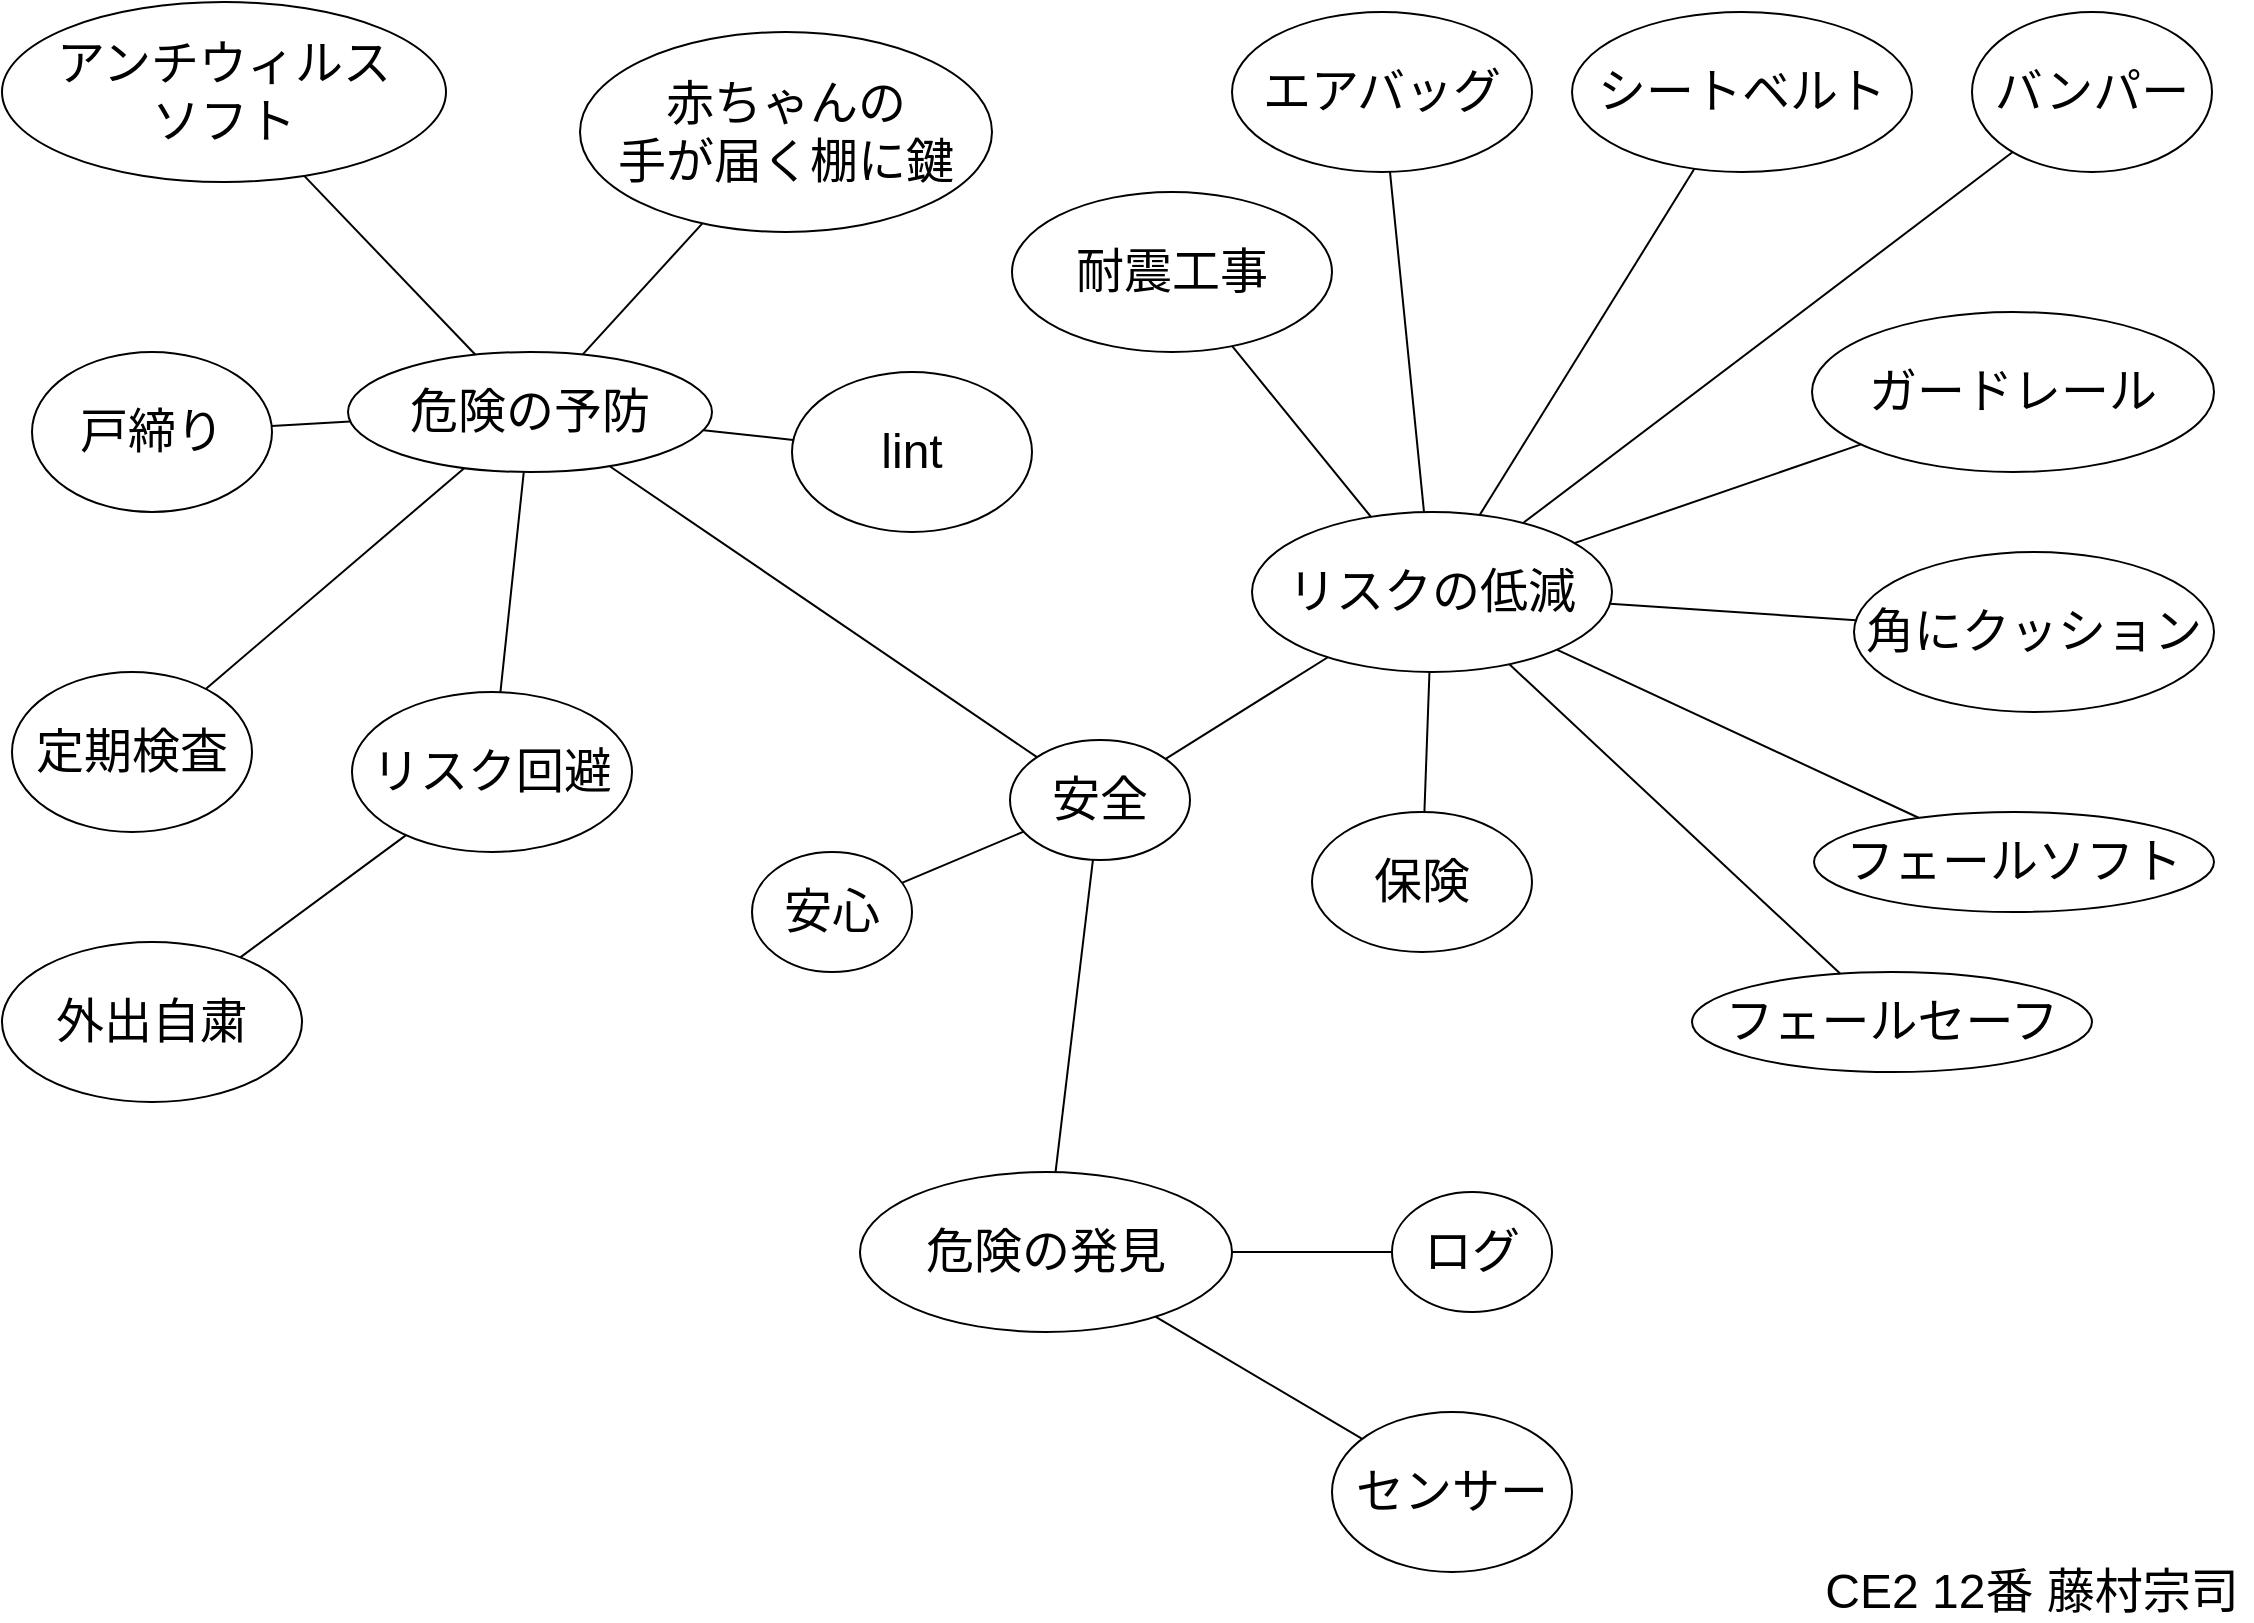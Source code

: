 <mxfile version="14.9.2" type="device"><diagram id="TsHhQK8fT0AMn9Pa0o59" name="Page-1"><mxGraphModel dx="2017" dy="1079" grid="1" gridSize="10" guides="1" tooltips="1" connect="1" arrows="1" fold="1" page="1" pageScale="1" pageWidth="1169" pageHeight="827" math="0" shadow="0"><root><mxCell id="0"/><mxCell id="1" parent="0"/><mxCell id="tZTWEXPNqVALKoh3YZx0-1" value="安全" style="ellipse;whiteSpace=wrap;html=1;fontSize=24;" vertex="1" parent="1"><mxGeometry x="539" y="384" width="90" height="60" as="geometry"/></mxCell><mxCell id="tZTWEXPNqVALKoh3YZx0-2" value="CE2 12番 藤村宗司" style="text;html=1;strokeColor=none;fillColor=none;align=center;verticalAlign=middle;whiteSpace=wrap;rounded=0;fontSize=24;" vertex="1" parent="1"><mxGeometry x="940" y="800" width="220" height="20" as="geometry"/></mxCell><mxCell id="tZTWEXPNqVALKoh3YZx0-4" value="リスクの低減" style="ellipse;whiteSpace=wrap;html=1;fontSize=24;" vertex="1" parent="1"><mxGeometry x="660" y="270" width="180" height="80" as="geometry"/></mxCell><mxCell id="tZTWEXPNqVALKoh3YZx0-5" value="安心" style="ellipse;whiteSpace=wrap;html=1;fontSize=24;" vertex="1" parent="1"><mxGeometry x="410" y="440" width="80" height="60" as="geometry"/></mxCell><mxCell id="tZTWEXPNqVALKoh3YZx0-7" value="" style="endArrow=none;html=1;fontSize=24;" edge="1" parent="1" source="tZTWEXPNqVALKoh3YZx0-1" target="tZTWEXPNqVALKoh3YZx0-4"><mxGeometry width="50" height="50" relative="1" as="geometry"><mxPoint x="340" y="350" as="sourcePoint"/><mxPoint x="390" y="300" as="targetPoint"/></mxGeometry></mxCell><mxCell id="tZTWEXPNqVALKoh3YZx0-8" value="" style="endArrow=none;html=1;fontSize=24;" edge="1" parent="1" source="tZTWEXPNqVALKoh3YZx0-1" target="tZTWEXPNqVALKoh3YZx0-5"><mxGeometry width="50" height="50" relative="1" as="geometry"><mxPoint x="624.14" y="401.723" as="sourcePoint"/><mxPoint x="693.262" y="350.664" as="targetPoint"/></mxGeometry></mxCell><mxCell id="tZTWEXPNqVALKoh3YZx0-10" value="フェールセーフ" style="ellipse;whiteSpace=wrap;html=1;fontSize=24;" vertex="1" parent="1"><mxGeometry x="880" y="500" width="200" height="50" as="geometry"/></mxCell><mxCell id="tZTWEXPNqVALKoh3YZx0-12" value="危険の予防" style="ellipse;whiteSpace=wrap;html=1;fontSize=24;" vertex="1" parent="1"><mxGeometry x="208" y="190" width="182" height="60" as="geometry"/></mxCell><mxCell id="tZTWEXPNqVALKoh3YZx0-13" value="" style="endArrow=none;html=1;fontSize=24;" edge="1" parent="1" source="tZTWEXPNqVALKoh3YZx0-4" target="tZTWEXPNqVALKoh3YZx0-10"><mxGeometry width="50" height="50" relative="1" as="geometry"><mxPoint x="740" y="510" as="sourcePoint"/><mxPoint x="790" y="460" as="targetPoint"/></mxGeometry></mxCell><mxCell id="tZTWEXPNqVALKoh3YZx0-14" value="" style="endArrow=none;html=1;fontSize=24;" edge="1" parent="1" source="tZTWEXPNqVALKoh3YZx0-1" target="tZTWEXPNqVALKoh3YZx0-12"><mxGeometry width="50" height="50" relative="1" as="geometry"><mxPoint x="799.423" y="314.681" as="sourcePoint"/><mxPoint x="891.317" y="307.015" as="targetPoint"/></mxGeometry></mxCell><mxCell id="tZTWEXPNqVALKoh3YZx0-15" value="フェールソフト" style="ellipse;whiteSpace=wrap;html=1;fontSize=24;" vertex="1" parent="1"><mxGeometry x="941" y="420" width="200" height="50" as="geometry"/></mxCell><mxCell id="tZTWEXPNqVALKoh3YZx0-16" value="" style="endArrow=none;html=1;fontSize=24;" edge="1" parent="1" source="tZTWEXPNqVALKoh3YZx0-4" target="tZTWEXPNqVALKoh3YZx0-15"><mxGeometry width="50" height="50" relative="1" as="geometry"><mxPoint x="760" y="100" as="sourcePoint"/><mxPoint x="810" y="50" as="targetPoint"/></mxGeometry></mxCell><mxCell id="tZTWEXPNqVALKoh3YZx0-17" value="角にクッション" style="ellipse;whiteSpace=wrap;html=1;fontSize=24;" vertex="1" parent="1"><mxGeometry x="961" y="290" width="180" height="80" as="geometry"/></mxCell><mxCell id="tZTWEXPNqVALKoh3YZx0-18" value="" style="endArrow=none;html=1;fontSize=24;" edge="1" parent="1" source="tZTWEXPNqVALKoh3YZx0-4" target="tZTWEXPNqVALKoh3YZx0-17"><mxGeometry width="50" height="50" relative="1" as="geometry"><mxPoint x="800" y="230" as="sourcePoint"/><mxPoint x="850" y="180" as="targetPoint"/></mxGeometry></mxCell><mxCell id="tZTWEXPNqVALKoh3YZx0-19" value="赤ちゃんの&lt;br&gt;手が届く棚に鍵" style="ellipse;whiteSpace=wrap;html=1;fontSize=24;" vertex="1" parent="1"><mxGeometry x="324" y="30" width="206" height="100" as="geometry"/></mxCell><mxCell id="tZTWEXPNqVALKoh3YZx0-20" value="" style="endArrow=none;html=1;fontSize=24;" edge="1" parent="1" source="tZTWEXPNqVALKoh3YZx0-12" target="tZTWEXPNqVALKoh3YZx0-19"><mxGeometry width="50" height="50" relative="1" as="geometry"><mxPoint x="120" y="470" as="sourcePoint"/><mxPoint x="170" y="420" as="targetPoint"/></mxGeometry></mxCell><mxCell id="tZTWEXPNqVALKoh3YZx0-21" value="ガードレール" style="ellipse;whiteSpace=wrap;html=1;fontSize=24;" vertex="1" parent="1"><mxGeometry x="940" y="170" width="201" height="80" as="geometry"/></mxCell><mxCell id="tZTWEXPNqVALKoh3YZx0-22" value="" style="endArrow=none;html=1;fontSize=24;" edge="1" parent="1" source="tZTWEXPNqVALKoh3YZx0-4" target="tZTWEXPNqVALKoh3YZx0-21"><mxGeometry width="50" height="50" relative="1" as="geometry"><mxPoint x="500" y="340" as="sourcePoint"/><mxPoint x="550" y="290" as="targetPoint"/></mxGeometry></mxCell><mxCell id="tZTWEXPNqVALKoh3YZx0-23" value="lint" style="ellipse;whiteSpace=wrap;html=1;fontSize=24;" vertex="1" parent="1"><mxGeometry x="430" y="200" width="120" height="80" as="geometry"/></mxCell><mxCell id="tZTWEXPNqVALKoh3YZx0-24" value="" style="endArrow=none;html=1;fontSize=24;" edge="1" parent="1" source="tZTWEXPNqVALKoh3YZx0-23" target="tZTWEXPNqVALKoh3YZx0-12"><mxGeometry width="50" height="50" relative="1" as="geometry"><mxPoint x="200" y="400" as="sourcePoint"/><mxPoint x="250" y="350" as="targetPoint"/></mxGeometry></mxCell><mxCell id="tZTWEXPNqVALKoh3YZx0-25" value="耐震工事" style="ellipse;whiteSpace=wrap;html=1;fontSize=24;" vertex="1" parent="1"><mxGeometry x="540" y="110" width="160" height="80" as="geometry"/></mxCell><mxCell id="tZTWEXPNqVALKoh3YZx0-26" value="" style="endArrow=none;html=1;fontSize=24;" edge="1" parent="1" source="tZTWEXPNqVALKoh3YZx0-4" target="tZTWEXPNqVALKoh3YZx0-25"><mxGeometry width="50" height="50" relative="1" as="geometry"><mxPoint x="590" y="290" as="sourcePoint"/><mxPoint x="640" y="240" as="targetPoint"/></mxGeometry></mxCell><mxCell id="tZTWEXPNqVALKoh3YZx0-27" value="バンパー" style="ellipse;whiteSpace=wrap;html=1;fontSize=24;" vertex="1" parent="1"><mxGeometry x="1020" y="20" width="120" height="80" as="geometry"/></mxCell><mxCell id="tZTWEXPNqVALKoh3YZx0-28" value="" style="endArrow=none;html=1;fontSize=24;" edge="1" parent="1" source="tZTWEXPNqVALKoh3YZx0-4" target="tZTWEXPNqVALKoh3YZx0-27"><mxGeometry width="50" height="50" relative="1" as="geometry"><mxPoint x="850" y="140" as="sourcePoint"/><mxPoint x="900" y="90" as="targetPoint"/></mxGeometry></mxCell><mxCell id="tZTWEXPNqVALKoh3YZx0-29" value="シートベルト" style="ellipse;whiteSpace=wrap;html=1;fontSize=24;" vertex="1" parent="1"><mxGeometry x="820" y="20" width="170" height="80" as="geometry"/></mxCell><mxCell id="tZTWEXPNqVALKoh3YZx0-31" value="エアバッグ" style="ellipse;whiteSpace=wrap;html=1;fontSize=24;" vertex="1" parent="1"><mxGeometry x="650" y="20" width="150" height="80" as="geometry"/></mxCell><mxCell id="tZTWEXPNqVALKoh3YZx0-32" value="" style="endArrow=none;html=1;fontSize=24;" edge="1" parent="1" source="tZTWEXPNqVALKoh3YZx0-4" target="tZTWEXPNqVALKoh3YZx0-31"><mxGeometry width="50" height="50" relative="1" as="geometry"><mxPoint x="780" y="210" as="sourcePoint"/><mxPoint x="830" y="160" as="targetPoint"/></mxGeometry></mxCell><mxCell id="tZTWEXPNqVALKoh3YZx0-33" value="" style="endArrow=none;html=1;fontSize=24;" edge="1" parent="1" source="tZTWEXPNqVALKoh3YZx0-4" target="tZTWEXPNqVALKoh3YZx0-29"><mxGeometry width="50" height="50" relative="1" as="geometry"><mxPoint x="729.903" y="280.123" as="sourcePoint"/><mxPoint x="710.205" y="129.904" as="targetPoint"/></mxGeometry></mxCell><mxCell id="tZTWEXPNqVALKoh3YZx0-34" value="戸締り" style="ellipse;whiteSpace=wrap;html=1;fontSize=24;" vertex="1" parent="1"><mxGeometry x="50" y="190" width="120" height="80" as="geometry"/></mxCell><mxCell id="tZTWEXPNqVALKoh3YZx0-35" value="" style="endArrow=none;html=1;fontSize=24;" edge="1" parent="1" source="tZTWEXPNqVALKoh3YZx0-34" target="tZTWEXPNqVALKoh3YZx0-12"><mxGeometry width="50" height="50" relative="1" as="geometry"><mxPoint x="110" y="470" as="sourcePoint"/><mxPoint x="160" y="420" as="targetPoint"/></mxGeometry></mxCell><mxCell id="tZTWEXPNqVALKoh3YZx0-36" value="危険の発見" style="ellipse;whiteSpace=wrap;html=1;fontSize=24;" vertex="1" parent="1"><mxGeometry x="464" y="600" width="186" height="80" as="geometry"/></mxCell><mxCell id="tZTWEXPNqVALKoh3YZx0-37" value="" style="endArrow=none;html=1;fontSize=24;" edge="1" parent="1" source="tZTWEXPNqVALKoh3YZx0-1" target="tZTWEXPNqVALKoh3YZx0-36"><mxGeometry width="50" height="50" relative="1" as="geometry"><mxPoint x="450" y="410" as="sourcePoint"/><mxPoint x="500" y="360" as="targetPoint"/></mxGeometry></mxCell><mxCell id="tZTWEXPNqVALKoh3YZx0-38" value="ログ" style="ellipse;whiteSpace=wrap;html=1;fontSize=24;" vertex="1" parent="1"><mxGeometry x="730" y="610" width="80" height="60" as="geometry"/></mxCell><mxCell id="tZTWEXPNqVALKoh3YZx0-39" value="" style="endArrow=none;html=1;fontSize=24;" edge="1" parent="1" source="tZTWEXPNqVALKoh3YZx0-38" target="tZTWEXPNqVALKoh3YZx0-36"><mxGeometry width="50" height="50" relative="1" as="geometry"><mxPoint x="560" y="740" as="sourcePoint"/><mxPoint x="800" y="520" as="targetPoint"/></mxGeometry></mxCell><mxCell id="tZTWEXPNqVALKoh3YZx0-40" value="定期検査" style="ellipse;whiteSpace=wrap;html=1;fontSize=24;" vertex="1" parent="1"><mxGeometry x="40" y="350" width="120" height="80" as="geometry"/></mxCell><mxCell id="tZTWEXPNqVALKoh3YZx0-41" value="" style="endArrow=none;html=1;fontSize=24;" edge="1" parent="1" source="tZTWEXPNqVALKoh3YZx0-40" target="tZTWEXPNqVALKoh3YZx0-12"><mxGeometry width="50" height="50" relative="1" as="geometry"><mxPoint x="400" y="580" as="sourcePoint"/><mxPoint x="450" y="530" as="targetPoint"/></mxGeometry></mxCell><mxCell id="tZTWEXPNqVALKoh3YZx0-42" value="センサー" style="ellipse;whiteSpace=wrap;html=1;fontSize=24;" vertex="1" parent="1"><mxGeometry x="700" y="720" width="120" height="80" as="geometry"/></mxCell><mxCell id="tZTWEXPNqVALKoh3YZx0-43" value="" style="endArrow=none;html=1;fontSize=24;" edge="1" parent="1" source="tZTWEXPNqVALKoh3YZx0-42" target="tZTWEXPNqVALKoh3YZx0-36"><mxGeometry width="50" height="50" relative="1" as="geometry"><mxPoint x="620" y="770" as="sourcePoint"/><mxPoint x="670" y="720" as="targetPoint"/></mxGeometry></mxCell><mxCell id="tZTWEXPNqVALKoh3YZx0-44" value="アンチウィルス&lt;br&gt;ソフト" style="ellipse;whiteSpace=wrap;html=1;fontSize=24;" vertex="1" parent="1"><mxGeometry x="35" y="15" width="222" height="90" as="geometry"/></mxCell><mxCell id="tZTWEXPNqVALKoh3YZx0-46" value="" style="endArrow=none;html=1;fontSize=24;" edge="1" parent="1" source="tZTWEXPNqVALKoh3YZx0-12" target="tZTWEXPNqVALKoh3YZx0-44"><mxGeometry width="50" height="50" relative="1" as="geometry"><mxPoint x="380" y="590" as="sourcePoint"/><mxPoint x="430" y="540" as="targetPoint"/></mxGeometry></mxCell><mxCell id="tZTWEXPNqVALKoh3YZx0-47" value="保険" style="ellipse;whiteSpace=wrap;html=1;fontSize=24;" vertex="1" parent="1"><mxGeometry x="690" y="420" width="110" height="70" as="geometry"/></mxCell><mxCell id="tZTWEXPNqVALKoh3YZx0-48" value="" style="endArrow=none;html=1;fontSize=24;" edge="1" parent="1" source="tZTWEXPNqVALKoh3YZx0-4" target="tZTWEXPNqVALKoh3YZx0-47"><mxGeometry width="50" height="50" relative="1" as="geometry"><mxPoint x="600" y="630" as="sourcePoint"/><mxPoint x="650" y="580" as="targetPoint"/></mxGeometry></mxCell><mxCell id="tZTWEXPNqVALKoh3YZx0-49" value="リスク回避" style="ellipse;whiteSpace=wrap;html=1;fontSize=24;" vertex="1" parent="1"><mxGeometry x="210" y="360" width="140" height="80" as="geometry"/></mxCell><mxCell id="tZTWEXPNqVALKoh3YZx0-50" value="" style="endArrow=none;html=1;fontSize=24;" edge="1" parent="1" source="tZTWEXPNqVALKoh3YZx0-12" target="tZTWEXPNqVALKoh3YZx0-49"><mxGeometry width="50" height="50" relative="1" as="geometry"><mxPoint x="620" y="610" as="sourcePoint"/><mxPoint x="670" y="560" as="targetPoint"/></mxGeometry></mxCell><mxCell id="tZTWEXPNqVALKoh3YZx0-51" value="外出自粛" style="ellipse;whiteSpace=wrap;html=1;fontSize=24;" vertex="1" parent="1"><mxGeometry x="35" y="485" width="150" height="80" as="geometry"/></mxCell><mxCell id="tZTWEXPNqVALKoh3YZx0-52" value="" style="endArrow=none;html=1;fontSize=24;" edge="1" parent="1" source="tZTWEXPNqVALKoh3YZx0-51" target="tZTWEXPNqVALKoh3YZx0-49"><mxGeometry width="50" height="50" relative="1" as="geometry"><mxPoint x="380" y="550" as="sourcePoint"/><mxPoint x="430" y="500" as="targetPoint"/></mxGeometry></mxCell></root></mxGraphModel></diagram></mxfile>